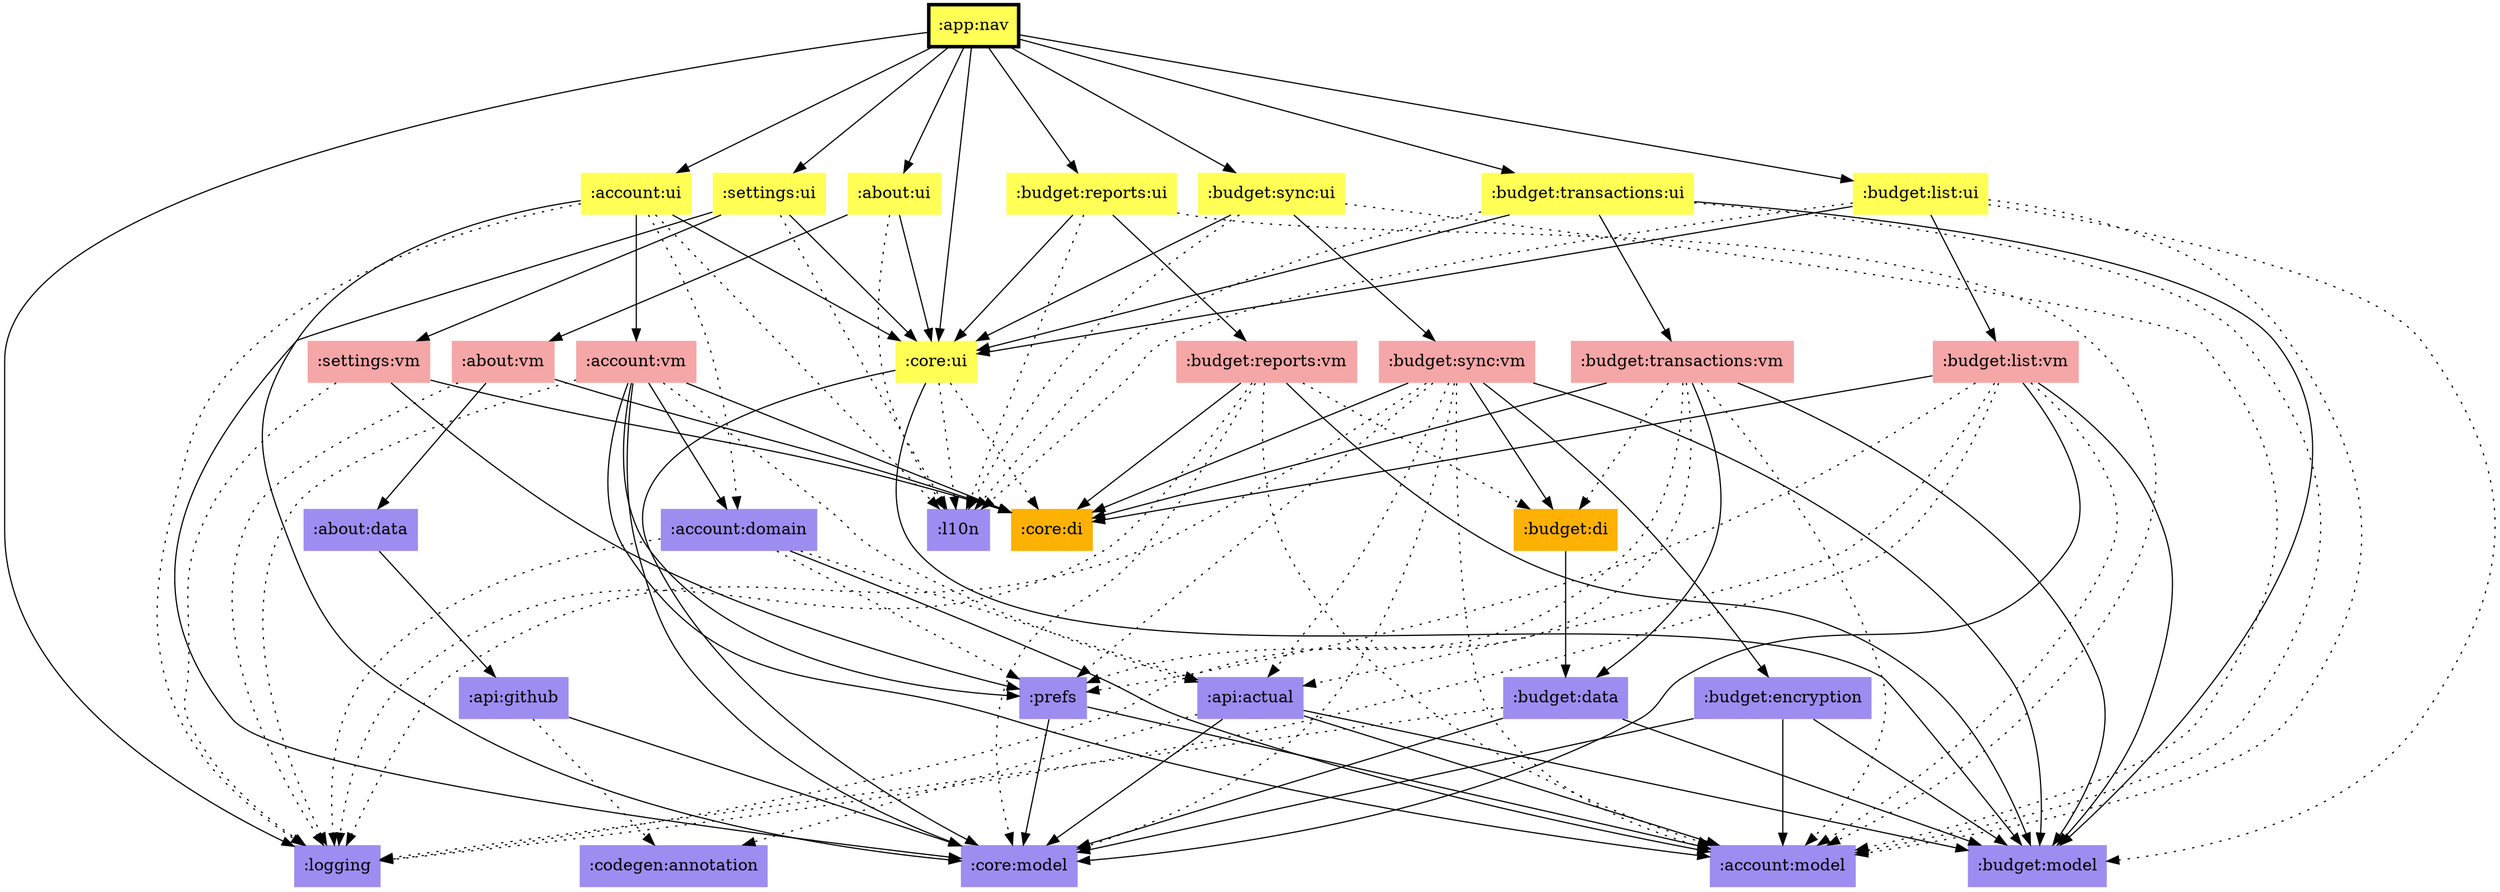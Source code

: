 digraph {
edge ["dir"="forward"]
graph ["dpi"="100","fontsize"="30","ranksep"="1.5","rankdir"="TB"]
node ["style"="filled"]
":about:data" ["fillcolor"="#9D8DF1","shape"="none"]
":about:ui" ["fillcolor"="#FFFF55","shape"="none"]
":about:vm" ["fillcolor"="#F5A6A6","shape"="none"]
":account:domain" ["fillcolor"="#9D8DF1","shape"="none"]
":account:model" ["fillcolor"="#9D8DF1","shape"="none"]
":account:ui" ["fillcolor"="#FFFF55","shape"="none"]
":account:vm" ["fillcolor"="#F5A6A6","shape"="none"]
":api:actual" ["fillcolor"="#9D8DF1","shape"="none"]
":api:github" ["fillcolor"="#9D8DF1","shape"="none"]
":app:nav" ["fillcolor"="#FFFF55","color"="black","penwidth"="3","shape"="box"]
":budget:data" ["fillcolor"="#9D8DF1","shape"="none"]
":budget:di" ["fillcolor"="#FCB103","shape"="none"]
":budget:encryption" ["fillcolor"="#9D8DF1","shape"="none"]
":budget:list:ui" ["fillcolor"="#FFFF55","shape"="none"]
":budget:list:vm" ["fillcolor"="#F5A6A6","shape"="none"]
":budget:model" ["fillcolor"="#9D8DF1","shape"="none"]
":budget:reports:ui" ["fillcolor"="#FFFF55","shape"="none"]
":budget:reports:vm" ["fillcolor"="#F5A6A6","shape"="none"]
":budget:sync:ui" ["fillcolor"="#FFFF55","shape"="none"]
":budget:sync:vm" ["fillcolor"="#F5A6A6","shape"="none"]
":budget:transactions:ui" ["fillcolor"="#FFFF55","shape"="none"]
":budget:transactions:vm" ["fillcolor"="#F5A6A6","shape"="none"]
":codegen:annotation" ["fillcolor"="#9D8DF1","shape"="none"]
":core:di" ["fillcolor"="#FCB103","shape"="none"]
":core:model" ["fillcolor"="#9D8DF1","shape"="none"]
":core:ui" ["fillcolor"="#FFFF55","shape"="none"]
":l10n" ["fillcolor"="#9D8DF1","shape"="none"]
":logging" ["fillcolor"="#9D8DF1","shape"="none"]
":prefs" ["fillcolor"="#9D8DF1","shape"="none"]
":settings:ui" ["fillcolor"="#FFFF55","shape"="none"]
":settings:vm" ["fillcolor"="#F5A6A6","shape"="none"]
":about:data" -> ":api:github"
":about:ui" -> ":about:vm"
":about:ui" -> ":core:ui"
":about:ui" -> ":l10n" ["style"="dotted"]
":about:vm" -> ":about:data"
":about:vm" -> ":core:di"
":about:vm" -> ":logging" ["style"="dotted"]
":account:domain" -> ":account:model"
":account:domain" -> ":api:actual" ["style"="dotted"]
":account:domain" -> ":logging" ["style"="dotted"]
":account:domain" -> ":prefs" ["style"="dotted"]
":account:ui" -> ":account:domain" ["style"="dotted"]
":account:ui" -> ":account:vm"
":account:ui" -> ":core:model"
":account:ui" -> ":core:ui"
":account:ui" -> ":l10n" ["style"="dotted"]
":account:ui" -> ":logging" ["style"="dotted"]
":account:vm" -> ":account:domain"
":account:vm" -> ":account:model"
":account:vm" -> ":api:actual" ["style"="dotted"]
":account:vm" -> ":core:di"
":account:vm" -> ":core:model"
":account:vm" -> ":logging" ["style"="dotted"]
":account:vm" -> ":prefs"
":api:actual" -> ":account:model"
":api:actual" -> ":budget:model"
":api:actual" -> ":codegen:annotation" ["style"="dotted"]
":api:actual" -> ":core:model"
":api:github" -> ":codegen:annotation" ["style"="dotted"]
":api:github" -> ":core:model"
":app:nav" -> ":about:ui"
":app:nav" -> ":account:ui"
":app:nav" -> ":budget:list:ui"
":app:nav" -> ":budget:reports:ui"
":app:nav" -> ":budget:sync:ui"
":app:nav" -> ":budget:transactions:ui"
":app:nav" -> ":core:ui"
":app:nav" -> ":logging"
":app:nav" -> ":settings:ui"
":budget:data" -> ":budget:model"
":budget:data" -> ":core:model"
":budget:data" -> ":logging" ["style"="dotted"]
":budget:di" -> ":budget:data"
":budget:encryption" -> ":account:model"
":budget:encryption" -> ":budget:model"
":budget:encryption" -> ":core:model"
":budget:list:ui" -> ":account:model" ["style"="dotted"]
":budget:list:ui" -> ":budget:list:vm"
":budget:list:ui" -> ":budget:model" ["style"="dotted"]
":budget:list:ui" -> ":core:ui"
":budget:list:ui" -> ":l10n" ["style"="dotted"]
":budget:list:vm" -> ":account:model" ["style"="dotted"]
":budget:list:vm" -> ":api:actual" ["style"="dotted"]
":budget:list:vm" -> ":budget:model"
":budget:list:vm" -> ":core:di"
":budget:list:vm" -> ":core:model"
":budget:list:vm" -> ":logging" ["style"="dotted"]
":budget:list:vm" -> ":prefs" ["style"="dotted"]
":budget:reports:ui" -> ":account:model" ["style"="dotted"]
":budget:reports:ui" -> ":budget:reports:vm"
":budget:reports:ui" -> ":core:ui"
":budget:reports:ui" -> ":l10n" ["style"="dotted"]
":budget:reports:vm" -> ":account:model" ["style"="dotted"]
":budget:reports:vm" -> ":budget:di" ["style"="dotted"]
":budget:reports:vm" -> ":budget:model"
":budget:reports:vm" -> ":core:di"
":budget:reports:vm" -> ":core:model" ["style"="dotted"]
":budget:reports:vm" -> ":logging" ["style"="dotted"]
":budget:sync:ui" -> ":account:model" ["style"="dotted"]
":budget:sync:ui" -> ":budget:sync:vm"
":budget:sync:ui" -> ":core:ui"
":budget:sync:ui" -> ":l10n" ["style"="dotted"]
":budget:sync:vm" -> ":account:model" ["style"="dotted"]
":budget:sync:vm" -> ":api:actual" ["style"="dotted"]
":budget:sync:vm" -> ":budget:di"
":budget:sync:vm" -> ":budget:encryption"
":budget:sync:vm" -> ":budget:model"
":budget:sync:vm" -> ":core:di"
":budget:sync:vm" -> ":core:model" ["style"="dotted"]
":budget:sync:vm" -> ":logging" ["style"="dotted"]
":budget:sync:vm" -> ":prefs" ["style"="dotted"]
":budget:transactions:ui" -> ":account:model" ["style"="dotted"]
":budget:transactions:ui" -> ":budget:model"
":budget:transactions:ui" -> ":budget:transactions:vm"
":budget:transactions:ui" -> ":core:ui"
":budget:transactions:ui" -> ":l10n" ["style"="dotted"]
":budget:transactions:vm" -> ":account:model" ["style"="dotted"]
":budget:transactions:vm" -> ":budget:data"
":budget:transactions:vm" -> ":budget:di" ["style"="dotted"]
":budget:transactions:vm" -> ":budget:model"
":budget:transactions:vm" -> ":core:di"
":budget:transactions:vm" -> ":logging" ["style"="dotted"]
":budget:transactions:vm" -> ":prefs" ["style"="dotted"]
":core:ui" -> ":budget:model"
":core:ui" -> ":core:di" ["style"="dotted"]
":core:ui" -> ":core:model"
":core:ui" -> ":l10n" ["style"="dotted"]
":prefs" -> ":account:model"
":prefs" -> ":core:model"
":settings:ui" -> ":core:model"
":settings:ui" -> ":core:ui"
":settings:ui" -> ":l10n" ["style"="dotted"]
":settings:ui" -> ":settings:vm"
":settings:vm" -> ":core:di"
":settings:vm" -> ":logging" ["style"="dotted"]
":settings:vm" -> ":prefs"
}
